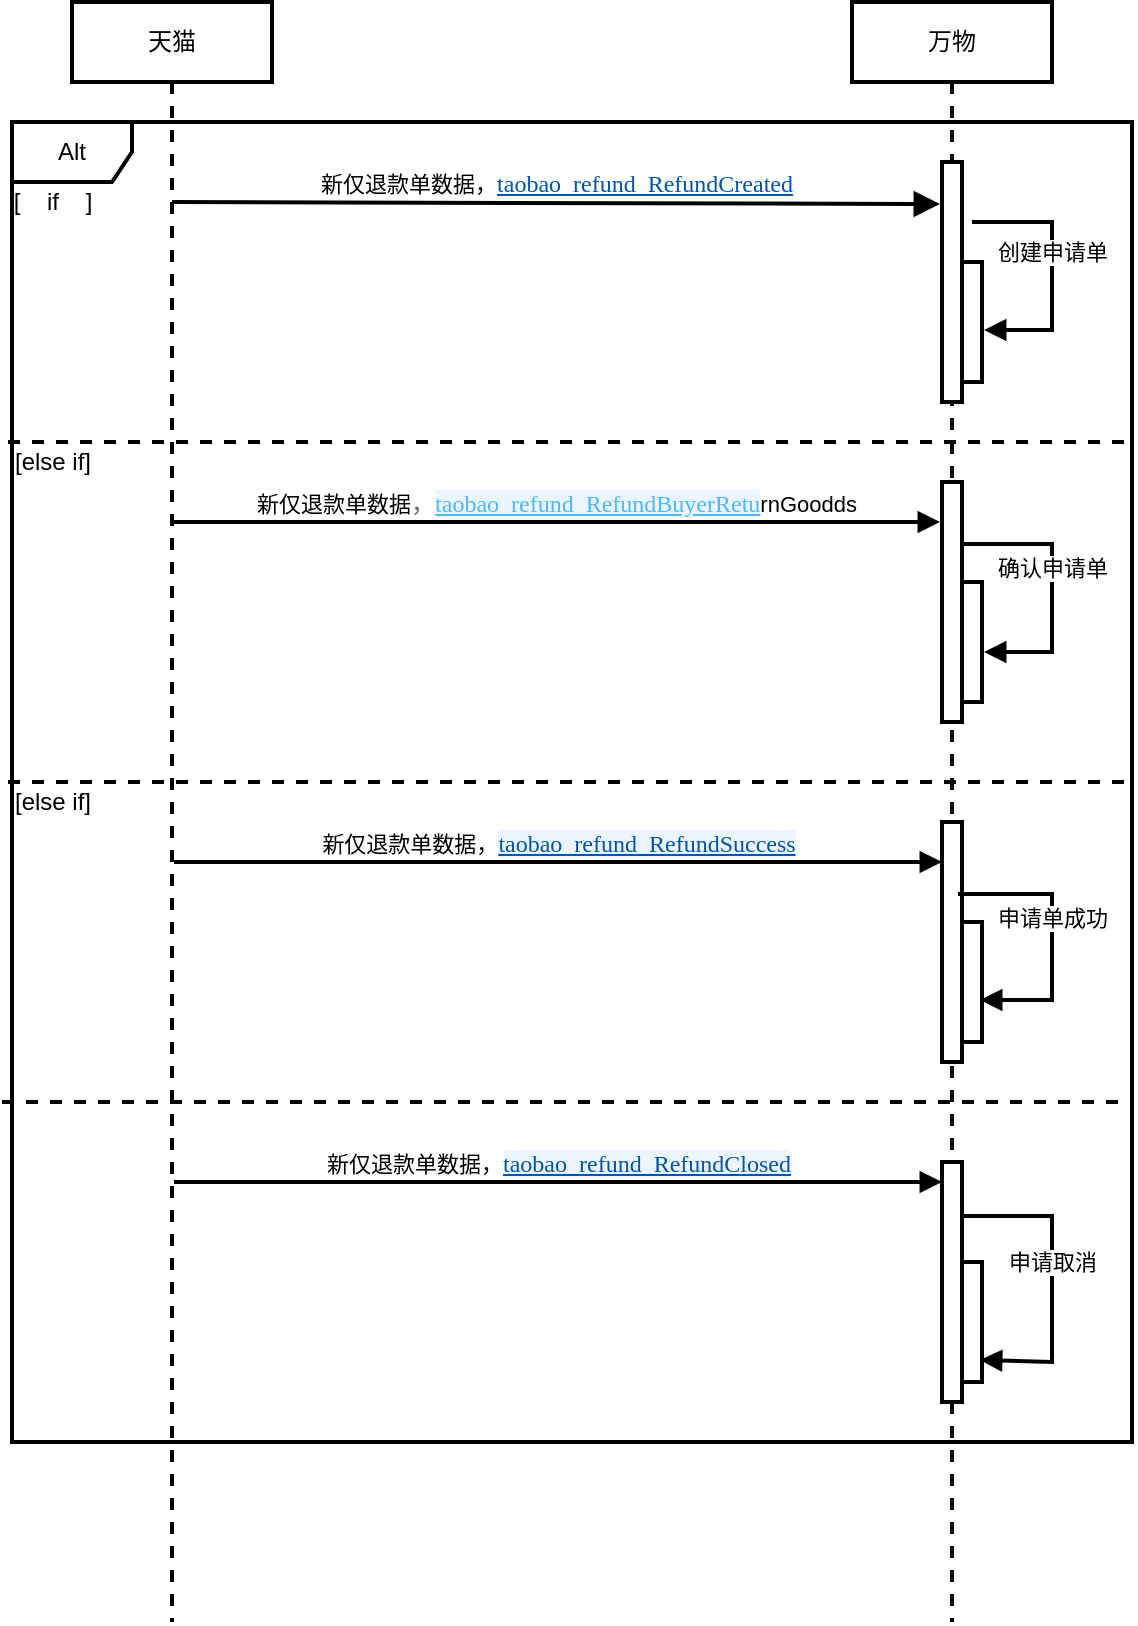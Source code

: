 <mxfile version="15.0.3" type="github">
  <diagram id="h3oW2JSOAwKiPaTRix45" name="第 1 页">
    <mxGraphModel dx="946" dy="614" grid="1" gridSize="10" guides="1" tooltips="1" connect="1" arrows="1" fold="1" page="1" pageScale="1" pageWidth="827" pageHeight="1169" math="0" shadow="0">
      <root>
        <mxCell id="0" />
        <mxCell id="1" parent="0" />
        <mxCell id="5cqKluGBeerSZQGnTCHo-1" value="天猫" style="shape=umlLifeline;perimeter=lifelinePerimeter;whiteSpace=wrap;html=1;container=1;collapsible=0;recursiveResize=0;outlineConnect=0;strokeWidth=2;" vertex="1" parent="1">
          <mxGeometry x="110" y="120" width="100" height="810" as="geometry" />
        </mxCell>
        <mxCell id="5cqKluGBeerSZQGnTCHo-3" value="万物" style="shape=umlLifeline;perimeter=lifelinePerimeter;whiteSpace=wrap;html=1;container=1;collapsible=0;recursiveResize=0;outlineConnect=0;strokeWidth=2;" vertex="1" parent="1">
          <mxGeometry x="500" y="120" width="100" height="810" as="geometry" />
        </mxCell>
        <mxCell id="5cqKluGBeerSZQGnTCHo-5" value="Alt" style="shape=umlFrame;whiteSpace=wrap;html=1;strokeWidth=2;" vertex="1" parent="1">
          <mxGeometry x="80" y="180" width="560" height="660" as="geometry" />
        </mxCell>
        <mxCell id="5cqKluGBeerSZQGnTCHo-6" value="" style="html=1;points=[];perimeter=orthogonalPerimeter;strokeWidth=2;" vertex="1" parent="1">
          <mxGeometry x="555" y="250" width="10" height="60" as="geometry" />
        </mxCell>
        <mxCell id="5cqKluGBeerSZQGnTCHo-8" value="新仅退款单数据，&lt;a class=&quot;J_detailIn&quot; target=&quot;_blank&quot; href=&quot;https://my.open.taobao.com/integration/view_topic.htm?spm=a219a.7395903.2.2.5ddd469duFCVyH&amp;amp;id=118&amp;amp;hiddenLayout=true&quot; title=&quot;taobao_refund_RefundCreated&quot; style=&quot;color: rgb(0 , 85 , 170) ; font-size: 12px ; font-family: &amp;#34;tahoma&amp;#34; ; text-align: left&quot;&gt;taobao_refund_RefundCreated&lt;/a&gt;" style="html=1;verticalAlign=bottom;endArrow=block;endSize=8;strokeWidth=2;entryX=-0.1;entryY=0.175;entryDx=0;entryDy=0;entryPerimeter=0;endFill=1;rounded=0;" edge="1" parent="1" target="5cqKluGBeerSZQGnTCHo-13">
          <mxGeometry relative="1" as="geometry">
            <mxPoint x="530" y="234" as="targetPoint" />
            <mxPoint x="160" y="220" as="sourcePoint" />
          </mxGeometry>
        </mxCell>
        <mxCell id="5cqKluGBeerSZQGnTCHo-13" value="" style="html=1;points=[];perimeter=orthogonalPerimeter;strokeWidth=2;" vertex="1" parent="1">
          <mxGeometry x="545" y="200" width="10" height="120" as="geometry" />
        </mxCell>
        <mxCell id="5cqKluGBeerSZQGnTCHo-14" value="创建申请单" style="html=1;verticalAlign=bottom;endArrow=block;strokeWidth=2;entryX=1.1;entryY=0.567;entryDx=0;entryDy=0;entryPerimeter=0;rounded=0;" edge="1" parent="1" target="5cqKluGBeerSZQGnTCHo-6">
          <mxGeometry width="80" relative="1" as="geometry">
            <mxPoint x="560" y="230" as="sourcePoint" />
            <mxPoint x="640" y="230" as="targetPoint" />
            <Array as="points">
              <mxPoint x="600" y="230" />
              <mxPoint x="600" y="284" />
            </Array>
          </mxGeometry>
        </mxCell>
        <mxCell id="5cqKluGBeerSZQGnTCHo-15" value="" style="endArrow=none;endSize=12;dashed=1;html=1;strokeWidth=2;endFill=0;" edge="1" parent="1">
          <mxGeometry width="160" relative="1" as="geometry">
            <mxPoint x="78" y="340" as="sourcePoint" />
            <mxPoint x="640" y="340" as="targetPoint" />
          </mxGeometry>
        </mxCell>
        <mxCell id="5cqKluGBeerSZQGnTCHo-17" value="" style="html=1;points=[];perimeter=orthogonalPerimeter;strokeWidth=2;" vertex="1" parent="1">
          <mxGeometry x="545" y="360" width="10" height="120" as="geometry" />
        </mxCell>
        <mxCell id="5cqKluGBeerSZQGnTCHo-18" value="" style="html=1;points=[];perimeter=orthogonalPerimeter;strokeWidth=2;" vertex="1" parent="1">
          <mxGeometry x="555" y="410" width="10" height="60" as="geometry" />
        </mxCell>
        <mxCell id="5cqKluGBeerSZQGnTCHo-21" value="确认申请单" style="html=1;verticalAlign=bottom;endArrow=block;strokeWidth=2;exitX=1;exitY=0.258;exitDx=0;exitDy=0;exitPerimeter=0;entryX=1.1;entryY=0.583;entryDx=0;entryDy=0;entryPerimeter=0;rounded=0;" edge="1" parent="1" source="5cqKluGBeerSZQGnTCHo-17" target="5cqKluGBeerSZQGnTCHo-18">
          <mxGeometry width="80" relative="1" as="geometry">
            <mxPoint x="370" y="540" as="sourcePoint" />
            <mxPoint x="450" y="540" as="targetPoint" />
            <Array as="points">
              <mxPoint x="600" y="391" />
              <mxPoint x="600" y="445" />
            </Array>
          </mxGeometry>
        </mxCell>
        <mxCell id="5cqKluGBeerSZQGnTCHo-23" value="新仅退款单数据&lt;span style=&quot;color: rgb(102 , 102 , 102) ; font-family: &amp;#34;microsoft yahei&amp;#34; ; font-size: 12px&quot;&gt;，&lt;/span&gt;&lt;a class=&quot;J_detailIn&quot; target=&quot;_blank&quot; href=&quot;https://my.open.taobao.com/integration/view_topic.htm?spm=a219a.7395903.2.6.5ddd469dfoNRmC&amp;amp;id=122&amp;amp;hiddenLayout=true&quot; title=&quot;taobao_refund_RefundBuyerReturnGoods&quot; style=&quot;color: rgb(76 , 185 , 252) ; font-size: 12px ; outline: 0px ; font-family: &amp;#34;tahoma&amp;#34; ; text-align: left ; background-color: rgb(236 , 245 , 253)&quot;&gt;taobao_refund_RefundBuyerRetu&lt;/a&gt;rnGoodds" style="html=1;verticalAlign=bottom;endArrow=block;strokeWidth=2;" edge="1" parent="1">
          <mxGeometry width="80" relative="1" as="geometry">
            <mxPoint x="160" y="380" as="sourcePoint" />
            <mxPoint x="544" y="380" as="targetPoint" />
          </mxGeometry>
        </mxCell>
        <mxCell id="5cqKluGBeerSZQGnTCHo-24" value="[else if]" style="text;html=1;align=center;verticalAlign=middle;resizable=0;points=[];autosize=1;strokeColor=none;" vertex="1" parent="1">
          <mxGeometry x="75" y="340" width="50" height="20" as="geometry" />
        </mxCell>
        <mxCell id="5cqKluGBeerSZQGnTCHo-25" value="" style="endArrow=none;endSize=12;dashed=1;html=1;strokeWidth=2;endFill=0;" edge="1" parent="1">
          <mxGeometry width="160" relative="1" as="geometry">
            <mxPoint x="78" y="510" as="sourcePoint" />
            <mxPoint x="640" y="510" as="targetPoint" />
          </mxGeometry>
        </mxCell>
        <mxCell id="5cqKluGBeerSZQGnTCHo-26" value="[else if]" style="text;html=1;align=center;verticalAlign=middle;resizable=0;points=[];autosize=1;strokeColor=none;" vertex="1" parent="1">
          <mxGeometry x="75" y="510" width="50" height="20" as="geometry" />
        </mxCell>
        <mxCell id="5cqKluGBeerSZQGnTCHo-27" value="" style="html=1;points=[];perimeter=orthogonalPerimeter;strokeWidth=2;" vertex="1" parent="1">
          <mxGeometry x="545" y="530" width="10" height="120" as="geometry" />
        </mxCell>
        <mxCell id="5cqKluGBeerSZQGnTCHo-28" value="" style="html=1;points=[];perimeter=orthogonalPerimeter;strokeWidth=2;" vertex="1" parent="1">
          <mxGeometry x="555" y="580" width="10" height="60" as="geometry" />
        </mxCell>
        <mxCell id="5cqKluGBeerSZQGnTCHo-29" value="申请单成功" style="html=1;verticalAlign=bottom;endArrow=block;strokeWidth=2;entryX=0.9;entryY=0.65;entryDx=0;entryDy=0;entryPerimeter=0;exitX=0.8;exitY=0.3;exitDx=0;exitDy=0;exitPerimeter=0;rounded=0;" edge="1" parent="1" source="5cqKluGBeerSZQGnTCHo-27" target="5cqKluGBeerSZQGnTCHo-28">
          <mxGeometry width="80" relative="1" as="geometry">
            <mxPoint x="370" y="440" as="sourcePoint" />
            <mxPoint x="450" y="440" as="targetPoint" />
            <Array as="points">
              <mxPoint x="600" y="566" />
              <mxPoint x="600" y="619" />
            </Array>
          </mxGeometry>
        </mxCell>
        <mxCell id="5cqKluGBeerSZQGnTCHo-30" value="新仅退款单数据，&lt;a class=&quot;J_detailIn&quot; target=&quot;_blank&quot; href=&quot;https://my.open.taobao.com/integration/view_topic.htm?spm=a219a.7395903.2.10.5ddd469dfoNRmC&amp;amp;id=127&amp;amp;hiddenLayout=true&quot; title=&quot;taobao_refund_RefundSuccess&quot; style=&quot;color: rgb(0 , 85 , 170) ; font-size: 12px ; font-family: &amp;#34;tahoma&amp;#34; ; text-align: left ; background-color: rgb(236 , 245 , 253)&quot;&gt;taobao_refund_RefundSuccess&lt;/a&gt;" style="html=1;verticalAlign=bottom;endArrow=block;strokeWidth=2;" edge="1" parent="1">
          <mxGeometry width="80" relative="1" as="geometry">
            <mxPoint x="161" y="550" as="sourcePoint" />
            <mxPoint x="545" y="550" as="targetPoint" />
          </mxGeometry>
        </mxCell>
        <mxCell id="5cqKluGBeerSZQGnTCHo-31" value="[&amp;nbsp; &amp;nbsp; if&amp;nbsp; &amp;nbsp; ]" style="text;html=1;align=center;verticalAlign=middle;resizable=0;points=[];autosize=1;strokeColor=none;" vertex="1" parent="1">
          <mxGeometry x="75" y="210" width="50" height="20" as="geometry" />
        </mxCell>
        <mxCell id="5cqKluGBeerSZQGnTCHo-32" value="" style="endArrow=none;endSize=12;dashed=1;html=1;strokeWidth=2;endFill=0;" edge="1" parent="1">
          <mxGeometry width="160" relative="1" as="geometry">
            <mxPoint x="75" y="670" as="sourcePoint" />
            <mxPoint x="637" y="670" as="targetPoint" />
          </mxGeometry>
        </mxCell>
        <mxCell id="5cqKluGBeerSZQGnTCHo-33" value="" style="html=1;points=[];perimeter=orthogonalPerimeter;strokeWidth=2;" vertex="1" parent="1">
          <mxGeometry x="545" y="700" width="10" height="120" as="geometry" />
        </mxCell>
        <mxCell id="5cqKluGBeerSZQGnTCHo-34" value="" style="html=1;points=[];perimeter=orthogonalPerimeter;strokeWidth=2;" vertex="1" parent="1">
          <mxGeometry x="555" y="750" width="10" height="60" as="geometry" />
        </mxCell>
        <mxCell id="5cqKluGBeerSZQGnTCHo-37" value="申请取消" style="html=1;verticalAlign=bottom;endArrow=block;strokeWidth=2;exitX=1;exitY=0.225;exitDx=0;exitDy=0;exitPerimeter=0;entryX=0.9;entryY=0.817;entryDx=0;entryDy=0;entryPerimeter=0;rounded=0;" edge="1" parent="1" source="5cqKluGBeerSZQGnTCHo-33" target="5cqKluGBeerSZQGnTCHo-34">
          <mxGeometry width="80" relative="1" as="geometry">
            <mxPoint x="370" y="560" as="sourcePoint" />
            <mxPoint x="570" y="800" as="targetPoint" />
            <Array as="points">
              <mxPoint x="600" y="727" />
              <mxPoint x="600" y="800" />
            </Array>
          </mxGeometry>
        </mxCell>
        <mxCell id="5cqKluGBeerSZQGnTCHo-38" value="新仅退款单数据，&lt;a class=&quot;J_detailIn&quot; target=&quot;_blank&quot; href=&quot;https://my.open.taobao.com/integration/view_topic.htm?id=126&amp;amp;hiddenLayout=true&quot; title=&quot;taobao_refund_RefundClosed&quot; style=&quot;color: rgb(0 , 85 , 170) ; font-size: 12px ; font-family: &amp;#34;tahoma&amp;#34; ; text-align: left ; background-color: rgb(236 , 245 , 253)&quot;&gt;taobao_refund_RefundClosed&lt;/a&gt;" style="html=1;verticalAlign=bottom;endArrow=block;strokeWidth=2;" edge="1" parent="1">
          <mxGeometry width="80" relative="1" as="geometry">
            <mxPoint x="161" y="710" as="sourcePoint" />
            <mxPoint x="545" y="710" as="targetPoint" />
          </mxGeometry>
        </mxCell>
      </root>
    </mxGraphModel>
  </diagram>
</mxfile>
